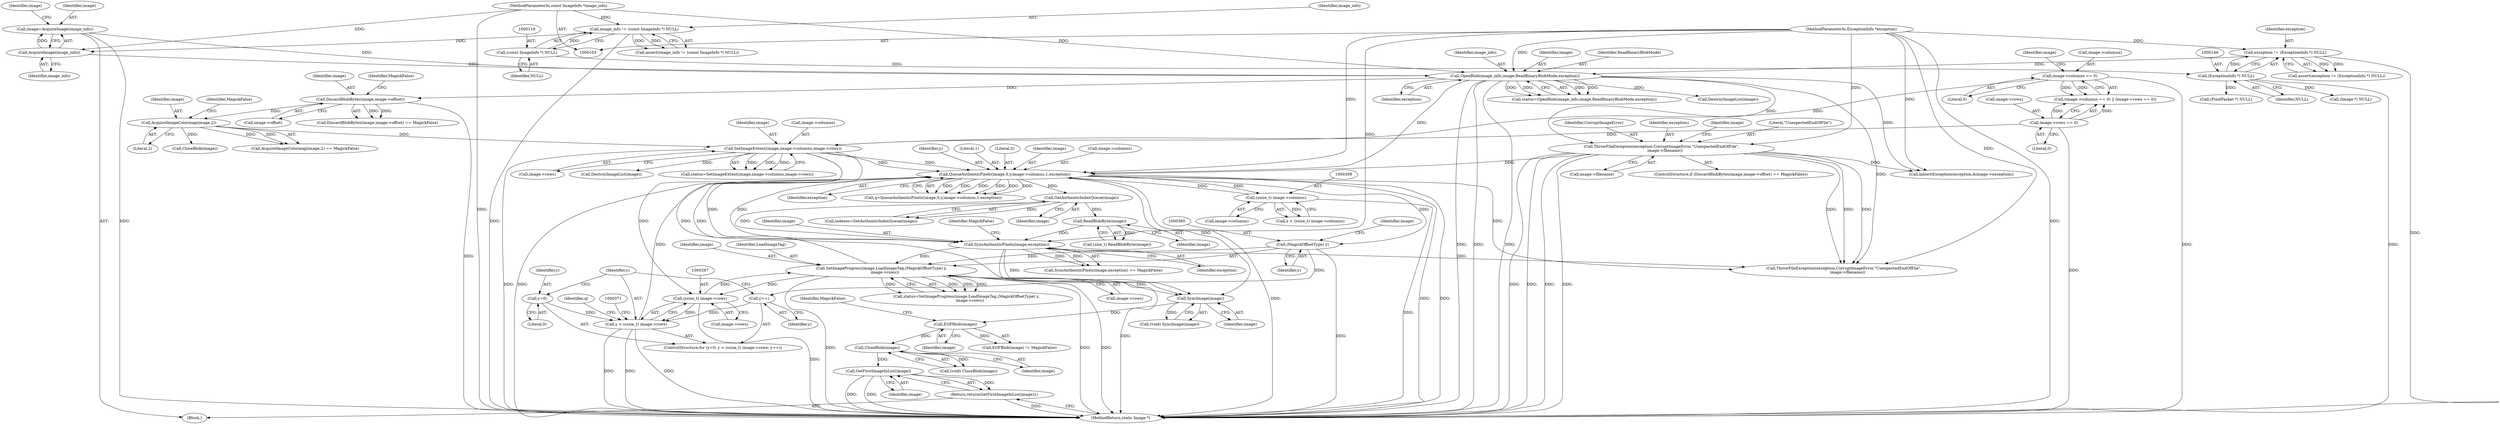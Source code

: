 digraph "0_ImageMagick_f6e9d0d9955e85bdd7540b251cd50d598dacc5e6_35@pointer" {
"1000391" [label="(Call,GetFirstImageInList(image))"];
"1000388" [label="(Call,CloseBlob(image))"];
"1000376" [label="(Call,EOFBlob(image))"];
"1000372" [label="(Call,SyncImage(image))"];
"1000238" [label="(Call,SetImageExtent(image,image->columns,image->rows))"];
"1000215" [label="(Call,AcquireImageColormap(image,2))"];
"1000195" [label="(Call,DiscardBlobBytes(image,image->offset))"];
"1000175" [label="(Call,OpenBlob(image_info,image,ReadBinaryBlobMode,exception))"];
"1000156" [label="(Call,AcquireImage(image_info))"];
"1000116" [label="(Call,image_info != (const ImageInfo *) NULL)"];
"1000104" [label="(MethodParameterIn,const ImageInfo *image_info)"];
"1000118" [label="(Call,(const ImageInfo *) NULL)"];
"1000154" [label="(Call,image=AcquireImage(image_info))"];
"1000143" [label="(Call,exception != (ExceptionInfo *) NULL)"];
"1000105" [label="(MethodParameterIn,ExceptionInfo *exception)"];
"1000145" [label="(Call,(ExceptionInfo *) NULL)"];
"1000160" [label="(Call,image->columns == 0)"];
"1000165" [label="(Call,image->rows == 0)"];
"1000356" [label="(Call,SetImageProgress(image,LoadImageTag,(MagickOffsetType) y,\n      image->rows))"];
"1000349" [label="(Call,SyncAuthenticPixels(image,exception))"];
"1000294" [label="(Call,GetAuthenticIndexQueue(image))"];
"1000276" [label="(Call,QueueAuthenticPixels(image,0,y,image->columns,1,exception))"];
"1000264" [label="(Call,y < (ssize_t) image->rows)"];
"1000261" [label="(Call,y=0)"];
"1000271" [label="(Call,y++)"];
"1000359" [label="(Call,(MagickOffsetType) y)"];
"1000266" [label="(Call,(ssize_t) image->rows)"];
"1000308" [label="(Call,(ssize_t) image->columns)"];
"1000201" [label="(Call,ThrowFileException(exception,CorruptImageError,\"UnexpectedEndOfFile\",\n      image->filename))"];
"1000324" [label="(Call,ReadBlobByte(image))"];
"1000390" [label="(Return,return(GetFirstImageInList(image));)"];
"1000288" [label="(Call,(PixelPacket *) NULL)"];
"1000231" [label="(Call,CloseBlob(image))"];
"1000200" [label="(Identifier,MagickFalse)"];
"1000322" [label="(Call,(size_t) ReadBlobByte(image))"];
"1000177" [label="(Identifier,image)"];
"1000362" [label="(Call,image->rows)"];
"1000161" [label="(Call,image->columns)"];
"1000262" [label="(Identifier,y)"];
"1000243" [label="(Call,image->rows)"];
"1000392" [label="(Identifier,image)"];
"1000265" [label="(Identifier,y)"];
"1000147" [label="(Identifier,NULL)"];
"1000215" [label="(Call,AcquireImageColormap(image,2))"];
"1000117" [label="(Identifier,image_info)"];
"1000157" [label="(Identifier,image_info)"];
"1000361" [label="(Identifier,y)"];
"1000325" [label="(Identifier,image)"];
"1000379" [label="(Call,ThrowFileException(exception,CorruptImageError,\"UnexpectedEndOfFile\",\n      image->filename))"];
"1000324" [label="(Call,ReadBlobByte(image))"];
"1000388" [label="(Call,CloseBlob(image))"];
"1000376" [label="(Call,EOFBlob(image))"];
"1000292" [label="(Call,indexes=GetAuthenticIndexQueue(image))"];
"1000173" [label="(Call,status=OpenBlob(image_info,image,ReadBinaryBlobMode,exception))"];
"1000352" [label="(Identifier,MagickFalse)"];
"1000284" [label="(Identifier,exception)"];
"1000195" [label="(Call,DiscardBlobBytes(image,image->offset))"];
"1000274" [label="(Call,q=QueueAuthenticPixels(image,0,y,image->columns,1,exception))"];
"1000156" [label="(Call,AcquireImage(image_info))"];
"1000216" [label="(Identifier,image)"];
"1000279" [label="(Identifier,y)"];
"1000104" [label="(MethodParameterIn,const ImageInfo *image_info)"];
"1000283" [label="(Literal,1)"];
"1000116" [label="(Call,image_info != (const ImageInfo *) NULL)"];
"1000377" [label="(Identifier,image)"];
"1000164" [label="(Literal,0)"];
"1000154" [label="(Call,image=AcquireImage(image_info))"];
"1000201" [label="(Call,ThrowFileException(exception,CorruptImageError,\"UnexpectedEndOfFile\",\n      image->filename))"];
"1000187" [label="(Call,DestroyImageList(image))"];
"1000389" [label="(Identifier,image)"];
"1000375" [label="(Call,EOFBlob(image) != MagickFalse)"];
"1000350" [label="(Identifier,image)"];
"1000373" [label="(Identifier,image)"];
"1000356" [label="(Call,SetImageProgress(image,LoadImageTag,(MagickOffsetType) y,\n      image->rows))"];
"1000106" [label="(Block,)"];
"1000308" [label="(Call,(ssize_t) image->columns)"];
"1000276" [label="(Call,QueueAuthenticPixels(image,0,y,image->columns,1,exception))"];
"1000190" [label="(Call,(Image *) NULL)"];
"1000261" [label="(Call,y=0)"];
"1000202" [label="(Identifier,exception)"];
"1000295" [label="(Identifier,image)"];
"1000218" [label="(Identifier,MagickFalse)"];
"1000210" [label="(Identifier,image)"];
"1000358" [label="(Identifier,LoadImageTag)"];
"1000372" [label="(Call,SyncImage(image))"];
"1000266" [label="(Call,(ssize_t) image->rows)"];
"1000263" [label="(Literal,0)"];
"1000264" [label="(Call,y < (ssize_t) image->rows)"];
"1000105" [label="(MethodParameterIn,ExceptionInfo *exception)"];
"1000278" [label="(Literal,0)"];
"1000159" [label="(Call,(image->columns == 0) || (image->rows == 0))"];
"1000354" [label="(Call,status=SetImageProgress(image,LoadImageTag,(MagickOffsetType) y,\n      image->rows))"];
"1000167" [label="(Identifier,image)"];
"1000214" [label="(Call,AcquireImageColormap(image,2) == MagickFalse)"];
"1000120" [label="(Identifier,NULL)"];
"1000169" [label="(Literal,0)"];
"1000258" [label="(Call,DestroyImageList(image))"];
"1000178" [label="(Identifier,ReadBinaryBlobMode)"];
"1000239" [label="(Identifier,image)"];
"1000166" [label="(Call,image->rows)"];
"1000378" [label="(Identifier,MagickFalse)"];
"1000236" [label="(Call,status=SetImageExtent(image,image->columns,image->rows))"];
"1000160" [label="(Call,image->columns == 0)"];
"1000197" [label="(Call,image->offset)"];
"1000260" [label="(ControlStructure,for (y=0; y < (ssize_t) image->rows; y++))"];
"1000348" [label="(Call,SyncAuthenticPixels(image,exception) == MagickFalse)"];
"1000351" [label="(Identifier,exception)"];
"1000357" [label="(Identifier,image)"];
"1000393" [label="(MethodReturn,static Image *)"];
"1000115" [label="(Call,assert(image_info != (const ImageInfo *) NULL))"];
"1000277" [label="(Identifier,image)"];
"1000370" [label="(Call,(void) SyncImage(image))"];
"1000204" [label="(Literal,\"UnexpectedEndOfFile\")"];
"1000165" [label="(Call,image->rows == 0)"];
"1000162" [label="(Identifier,image)"];
"1000205" [label="(Call,image->filename)"];
"1000194" [label="(Call,DiscardBlobBytes(image,image->offset) == MagickFalse)"];
"1000359" [label="(Call,(MagickOffsetType) y)"];
"1000386" [label="(Call,(void) CloseBlob(image))"];
"1000145" [label="(Call,(ExceptionInfo *) NULL)"];
"1000271" [label="(Call,y++)"];
"1000176" [label="(Identifier,image_info)"];
"1000179" [label="(Identifier,exception)"];
"1000143" [label="(Call,exception != (ExceptionInfo *) NULL)"];
"1000280" [label="(Call,image->columns)"];
"1000240" [label="(Call,image->columns)"];
"1000155" [label="(Identifier,image)"];
"1000306" [label="(Call,x < (ssize_t) image->columns)"];
"1000196" [label="(Identifier,image)"];
"1000272" [label="(Identifier,y)"];
"1000391" [label="(Call,GetFirstImageInList(image))"];
"1000217" [label="(Literal,2)"];
"1000175" [label="(Call,OpenBlob(image_info,image,ReadBinaryBlobMode,exception))"];
"1000390" [label="(Return,return(GetFirstImageInList(image));)"];
"1000238" [label="(Call,SetImageExtent(image,image->columns,image->rows))"];
"1000349" [label="(Call,SyncAuthenticPixels(image,exception))"];
"1000142" [label="(Call,assert(exception != (ExceptionInfo *) NULL))"];
"1000193" [label="(ControlStructure,if (DiscardBlobBytes(image,image->offset) == MagickFalse))"];
"1000363" [label="(Identifier,image)"];
"1000294" [label="(Call,GetAuthenticIndexQueue(image))"];
"1000275" [label="(Identifier,q)"];
"1000268" [label="(Call,image->rows)"];
"1000203" [label="(Identifier,CorruptImageError)"];
"1000251" [label="(Call,InheritException(exception,&image->exception))"];
"1000310" [label="(Call,image->columns)"];
"1000144" [label="(Identifier,exception)"];
"1000118" [label="(Call,(const ImageInfo *) NULL)"];
"1000391" -> "1000390"  [label="AST: "];
"1000391" -> "1000392"  [label="CFG: "];
"1000392" -> "1000391"  [label="AST: "];
"1000390" -> "1000391"  [label="CFG: "];
"1000391" -> "1000393"  [label="DDG: "];
"1000391" -> "1000393"  [label="DDG: "];
"1000391" -> "1000390"  [label="DDG: "];
"1000388" -> "1000391"  [label="DDG: "];
"1000388" -> "1000386"  [label="AST: "];
"1000388" -> "1000389"  [label="CFG: "];
"1000389" -> "1000388"  [label="AST: "];
"1000386" -> "1000388"  [label="CFG: "];
"1000388" -> "1000386"  [label="DDG: "];
"1000376" -> "1000388"  [label="DDG: "];
"1000376" -> "1000375"  [label="AST: "];
"1000376" -> "1000377"  [label="CFG: "];
"1000377" -> "1000376"  [label="AST: "];
"1000378" -> "1000376"  [label="CFG: "];
"1000376" -> "1000375"  [label="DDG: "];
"1000372" -> "1000376"  [label="DDG: "];
"1000372" -> "1000370"  [label="AST: "];
"1000372" -> "1000373"  [label="CFG: "];
"1000373" -> "1000372"  [label="AST: "];
"1000370" -> "1000372"  [label="CFG: "];
"1000372" -> "1000370"  [label="DDG: "];
"1000238" -> "1000372"  [label="DDG: "];
"1000356" -> "1000372"  [label="DDG: "];
"1000349" -> "1000372"  [label="DDG: "];
"1000276" -> "1000372"  [label="DDG: "];
"1000238" -> "1000236"  [label="AST: "];
"1000238" -> "1000243"  [label="CFG: "];
"1000239" -> "1000238"  [label="AST: "];
"1000240" -> "1000238"  [label="AST: "];
"1000243" -> "1000238"  [label="AST: "];
"1000236" -> "1000238"  [label="CFG: "];
"1000238" -> "1000393"  [label="DDG: "];
"1000238" -> "1000393"  [label="DDG: "];
"1000238" -> "1000236"  [label="DDG: "];
"1000238" -> "1000236"  [label="DDG: "];
"1000238" -> "1000236"  [label="DDG: "];
"1000215" -> "1000238"  [label="DDG: "];
"1000160" -> "1000238"  [label="DDG: "];
"1000165" -> "1000238"  [label="DDG: "];
"1000238" -> "1000258"  [label="DDG: "];
"1000238" -> "1000266"  [label="DDG: "];
"1000238" -> "1000276"  [label="DDG: "];
"1000238" -> "1000276"  [label="DDG: "];
"1000215" -> "1000214"  [label="AST: "];
"1000215" -> "1000217"  [label="CFG: "];
"1000216" -> "1000215"  [label="AST: "];
"1000217" -> "1000215"  [label="AST: "];
"1000218" -> "1000215"  [label="CFG: "];
"1000215" -> "1000214"  [label="DDG: "];
"1000215" -> "1000214"  [label="DDG: "];
"1000195" -> "1000215"  [label="DDG: "];
"1000215" -> "1000231"  [label="DDG: "];
"1000195" -> "1000194"  [label="AST: "];
"1000195" -> "1000197"  [label="CFG: "];
"1000196" -> "1000195"  [label="AST: "];
"1000197" -> "1000195"  [label="AST: "];
"1000200" -> "1000195"  [label="CFG: "];
"1000195" -> "1000393"  [label="DDG: "];
"1000195" -> "1000194"  [label="DDG: "];
"1000195" -> "1000194"  [label="DDG: "];
"1000175" -> "1000195"  [label="DDG: "];
"1000175" -> "1000173"  [label="AST: "];
"1000175" -> "1000179"  [label="CFG: "];
"1000176" -> "1000175"  [label="AST: "];
"1000177" -> "1000175"  [label="AST: "];
"1000178" -> "1000175"  [label="AST: "];
"1000179" -> "1000175"  [label="AST: "];
"1000173" -> "1000175"  [label="CFG: "];
"1000175" -> "1000393"  [label="DDG: "];
"1000175" -> "1000393"  [label="DDG: "];
"1000175" -> "1000393"  [label="DDG: "];
"1000175" -> "1000173"  [label="DDG: "];
"1000175" -> "1000173"  [label="DDG: "];
"1000175" -> "1000173"  [label="DDG: "];
"1000175" -> "1000173"  [label="DDG: "];
"1000156" -> "1000175"  [label="DDG: "];
"1000104" -> "1000175"  [label="DDG: "];
"1000154" -> "1000175"  [label="DDG: "];
"1000143" -> "1000175"  [label="DDG: "];
"1000105" -> "1000175"  [label="DDG: "];
"1000175" -> "1000187"  [label="DDG: "];
"1000175" -> "1000201"  [label="DDG: "];
"1000175" -> "1000251"  [label="DDG: "];
"1000175" -> "1000276"  [label="DDG: "];
"1000175" -> "1000379"  [label="DDG: "];
"1000156" -> "1000154"  [label="AST: "];
"1000156" -> "1000157"  [label="CFG: "];
"1000157" -> "1000156"  [label="AST: "];
"1000154" -> "1000156"  [label="CFG: "];
"1000156" -> "1000154"  [label="DDG: "];
"1000116" -> "1000156"  [label="DDG: "];
"1000104" -> "1000156"  [label="DDG: "];
"1000116" -> "1000115"  [label="AST: "];
"1000116" -> "1000118"  [label="CFG: "];
"1000117" -> "1000116"  [label="AST: "];
"1000118" -> "1000116"  [label="AST: "];
"1000115" -> "1000116"  [label="CFG: "];
"1000116" -> "1000393"  [label="DDG: "];
"1000116" -> "1000115"  [label="DDG: "];
"1000116" -> "1000115"  [label="DDG: "];
"1000104" -> "1000116"  [label="DDG: "];
"1000118" -> "1000116"  [label="DDG: "];
"1000104" -> "1000103"  [label="AST: "];
"1000104" -> "1000393"  [label="DDG: "];
"1000118" -> "1000120"  [label="CFG: "];
"1000119" -> "1000118"  [label="AST: "];
"1000120" -> "1000118"  [label="AST: "];
"1000118" -> "1000145"  [label="DDG: "];
"1000154" -> "1000106"  [label="AST: "];
"1000155" -> "1000154"  [label="AST: "];
"1000162" -> "1000154"  [label="CFG: "];
"1000154" -> "1000393"  [label="DDG: "];
"1000143" -> "1000142"  [label="AST: "];
"1000143" -> "1000145"  [label="CFG: "];
"1000144" -> "1000143"  [label="AST: "];
"1000145" -> "1000143"  [label="AST: "];
"1000142" -> "1000143"  [label="CFG: "];
"1000143" -> "1000393"  [label="DDG: "];
"1000143" -> "1000142"  [label="DDG: "];
"1000143" -> "1000142"  [label="DDG: "];
"1000105" -> "1000143"  [label="DDG: "];
"1000145" -> "1000143"  [label="DDG: "];
"1000105" -> "1000103"  [label="AST: "];
"1000105" -> "1000393"  [label="DDG: "];
"1000105" -> "1000201"  [label="DDG: "];
"1000105" -> "1000251"  [label="DDG: "];
"1000105" -> "1000276"  [label="DDG: "];
"1000105" -> "1000349"  [label="DDG: "];
"1000105" -> "1000379"  [label="DDG: "];
"1000145" -> "1000147"  [label="CFG: "];
"1000146" -> "1000145"  [label="AST: "];
"1000147" -> "1000145"  [label="AST: "];
"1000145" -> "1000393"  [label="DDG: "];
"1000145" -> "1000190"  [label="DDG: "];
"1000145" -> "1000288"  [label="DDG: "];
"1000160" -> "1000159"  [label="AST: "];
"1000160" -> "1000164"  [label="CFG: "];
"1000161" -> "1000160"  [label="AST: "];
"1000164" -> "1000160"  [label="AST: "];
"1000167" -> "1000160"  [label="CFG: "];
"1000159" -> "1000160"  [label="CFG: "];
"1000160" -> "1000393"  [label="DDG: "];
"1000160" -> "1000159"  [label="DDG: "];
"1000160" -> "1000159"  [label="DDG: "];
"1000165" -> "1000159"  [label="AST: "];
"1000165" -> "1000169"  [label="CFG: "];
"1000166" -> "1000165"  [label="AST: "];
"1000169" -> "1000165"  [label="AST: "];
"1000159" -> "1000165"  [label="CFG: "];
"1000165" -> "1000393"  [label="DDG: "];
"1000165" -> "1000159"  [label="DDG: "];
"1000165" -> "1000159"  [label="DDG: "];
"1000356" -> "1000354"  [label="AST: "];
"1000356" -> "1000362"  [label="CFG: "];
"1000357" -> "1000356"  [label="AST: "];
"1000358" -> "1000356"  [label="AST: "];
"1000359" -> "1000356"  [label="AST: "];
"1000362" -> "1000356"  [label="AST: "];
"1000354" -> "1000356"  [label="CFG: "];
"1000356" -> "1000393"  [label="DDG: "];
"1000356" -> "1000393"  [label="DDG: "];
"1000356" -> "1000393"  [label="DDG: "];
"1000356" -> "1000266"  [label="DDG: "];
"1000356" -> "1000276"  [label="DDG: "];
"1000356" -> "1000354"  [label="DDG: "];
"1000356" -> "1000354"  [label="DDG: "];
"1000356" -> "1000354"  [label="DDG: "];
"1000356" -> "1000354"  [label="DDG: "];
"1000349" -> "1000356"  [label="DDG: "];
"1000359" -> "1000356"  [label="DDG: "];
"1000266" -> "1000356"  [label="DDG: "];
"1000349" -> "1000348"  [label="AST: "];
"1000349" -> "1000351"  [label="CFG: "];
"1000350" -> "1000349"  [label="AST: "];
"1000351" -> "1000349"  [label="AST: "];
"1000352" -> "1000349"  [label="CFG: "];
"1000349" -> "1000393"  [label="DDG: "];
"1000349" -> "1000276"  [label="DDG: "];
"1000349" -> "1000348"  [label="DDG: "];
"1000349" -> "1000348"  [label="DDG: "];
"1000294" -> "1000349"  [label="DDG: "];
"1000324" -> "1000349"  [label="DDG: "];
"1000276" -> "1000349"  [label="DDG: "];
"1000349" -> "1000379"  [label="DDG: "];
"1000294" -> "1000292"  [label="AST: "];
"1000294" -> "1000295"  [label="CFG: "];
"1000295" -> "1000294"  [label="AST: "];
"1000292" -> "1000294"  [label="CFG: "];
"1000294" -> "1000292"  [label="DDG: "];
"1000276" -> "1000294"  [label="DDG: "];
"1000294" -> "1000324"  [label="DDG: "];
"1000276" -> "1000274"  [label="AST: "];
"1000276" -> "1000284"  [label="CFG: "];
"1000277" -> "1000276"  [label="AST: "];
"1000278" -> "1000276"  [label="AST: "];
"1000279" -> "1000276"  [label="AST: "];
"1000280" -> "1000276"  [label="AST: "];
"1000283" -> "1000276"  [label="AST: "];
"1000284" -> "1000276"  [label="AST: "];
"1000274" -> "1000276"  [label="CFG: "];
"1000276" -> "1000393"  [label="DDG: "];
"1000276" -> "1000393"  [label="DDG: "];
"1000276" -> "1000393"  [label="DDG: "];
"1000276" -> "1000274"  [label="DDG: "];
"1000276" -> "1000274"  [label="DDG: "];
"1000276" -> "1000274"  [label="DDG: "];
"1000276" -> "1000274"  [label="DDG: "];
"1000276" -> "1000274"  [label="DDG: "];
"1000276" -> "1000274"  [label="DDG: "];
"1000264" -> "1000276"  [label="DDG: "];
"1000308" -> "1000276"  [label="DDG: "];
"1000201" -> "1000276"  [label="DDG: "];
"1000276" -> "1000308"  [label="DDG: "];
"1000276" -> "1000359"  [label="DDG: "];
"1000276" -> "1000379"  [label="DDG: "];
"1000264" -> "1000260"  [label="AST: "];
"1000264" -> "1000266"  [label="CFG: "];
"1000265" -> "1000264"  [label="AST: "];
"1000266" -> "1000264"  [label="AST: "];
"1000275" -> "1000264"  [label="CFG: "];
"1000371" -> "1000264"  [label="CFG: "];
"1000264" -> "1000393"  [label="DDG: "];
"1000264" -> "1000393"  [label="DDG: "];
"1000264" -> "1000393"  [label="DDG: "];
"1000261" -> "1000264"  [label="DDG: "];
"1000271" -> "1000264"  [label="DDG: "];
"1000266" -> "1000264"  [label="DDG: "];
"1000261" -> "1000260"  [label="AST: "];
"1000261" -> "1000263"  [label="CFG: "];
"1000262" -> "1000261"  [label="AST: "];
"1000263" -> "1000261"  [label="AST: "];
"1000265" -> "1000261"  [label="CFG: "];
"1000271" -> "1000260"  [label="AST: "];
"1000271" -> "1000272"  [label="CFG: "];
"1000272" -> "1000271"  [label="AST: "];
"1000265" -> "1000271"  [label="CFG: "];
"1000359" -> "1000271"  [label="DDG: "];
"1000359" -> "1000361"  [label="CFG: "];
"1000360" -> "1000359"  [label="AST: "];
"1000361" -> "1000359"  [label="AST: "];
"1000363" -> "1000359"  [label="CFG: "];
"1000359" -> "1000393"  [label="DDG: "];
"1000266" -> "1000268"  [label="CFG: "];
"1000267" -> "1000266"  [label="AST: "];
"1000268" -> "1000266"  [label="AST: "];
"1000266" -> "1000393"  [label="DDG: "];
"1000308" -> "1000306"  [label="AST: "];
"1000308" -> "1000310"  [label="CFG: "];
"1000309" -> "1000308"  [label="AST: "];
"1000310" -> "1000308"  [label="AST: "];
"1000306" -> "1000308"  [label="CFG: "];
"1000308" -> "1000393"  [label="DDG: "];
"1000308" -> "1000306"  [label="DDG: "];
"1000201" -> "1000193"  [label="AST: "];
"1000201" -> "1000205"  [label="CFG: "];
"1000202" -> "1000201"  [label="AST: "];
"1000203" -> "1000201"  [label="AST: "];
"1000204" -> "1000201"  [label="AST: "];
"1000205" -> "1000201"  [label="AST: "];
"1000210" -> "1000201"  [label="CFG: "];
"1000201" -> "1000393"  [label="DDG: "];
"1000201" -> "1000393"  [label="DDG: "];
"1000201" -> "1000393"  [label="DDG: "];
"1000201" -> "1000393"  [label="DDG: "];
"1000201" -> "1000251"  [label="DDG: "];
"1000201" -> "1000379"  [label="DDG: "];
"1000201" -> "1000379"  [label="DDG: "];
"1000201" -> "1000379"  [label="DDG: "];
"1000324" -> "1000322"  [label="AST: "];
"1000324" -> "1000325"  [label="CFG: "];
"1000325" -> "1000324"  [label="AST: "];
"1000322" -> "1000324"  [label="CFG: "];
"1000324" -> "1000322"  [label="DDG: "];
"1000390" -> "1000106"  [label="AST: "];
"1000393" -> "1000390"  [label="CFG: "];
"1000390" -> "1000393"  [label="DDG: "];
}
